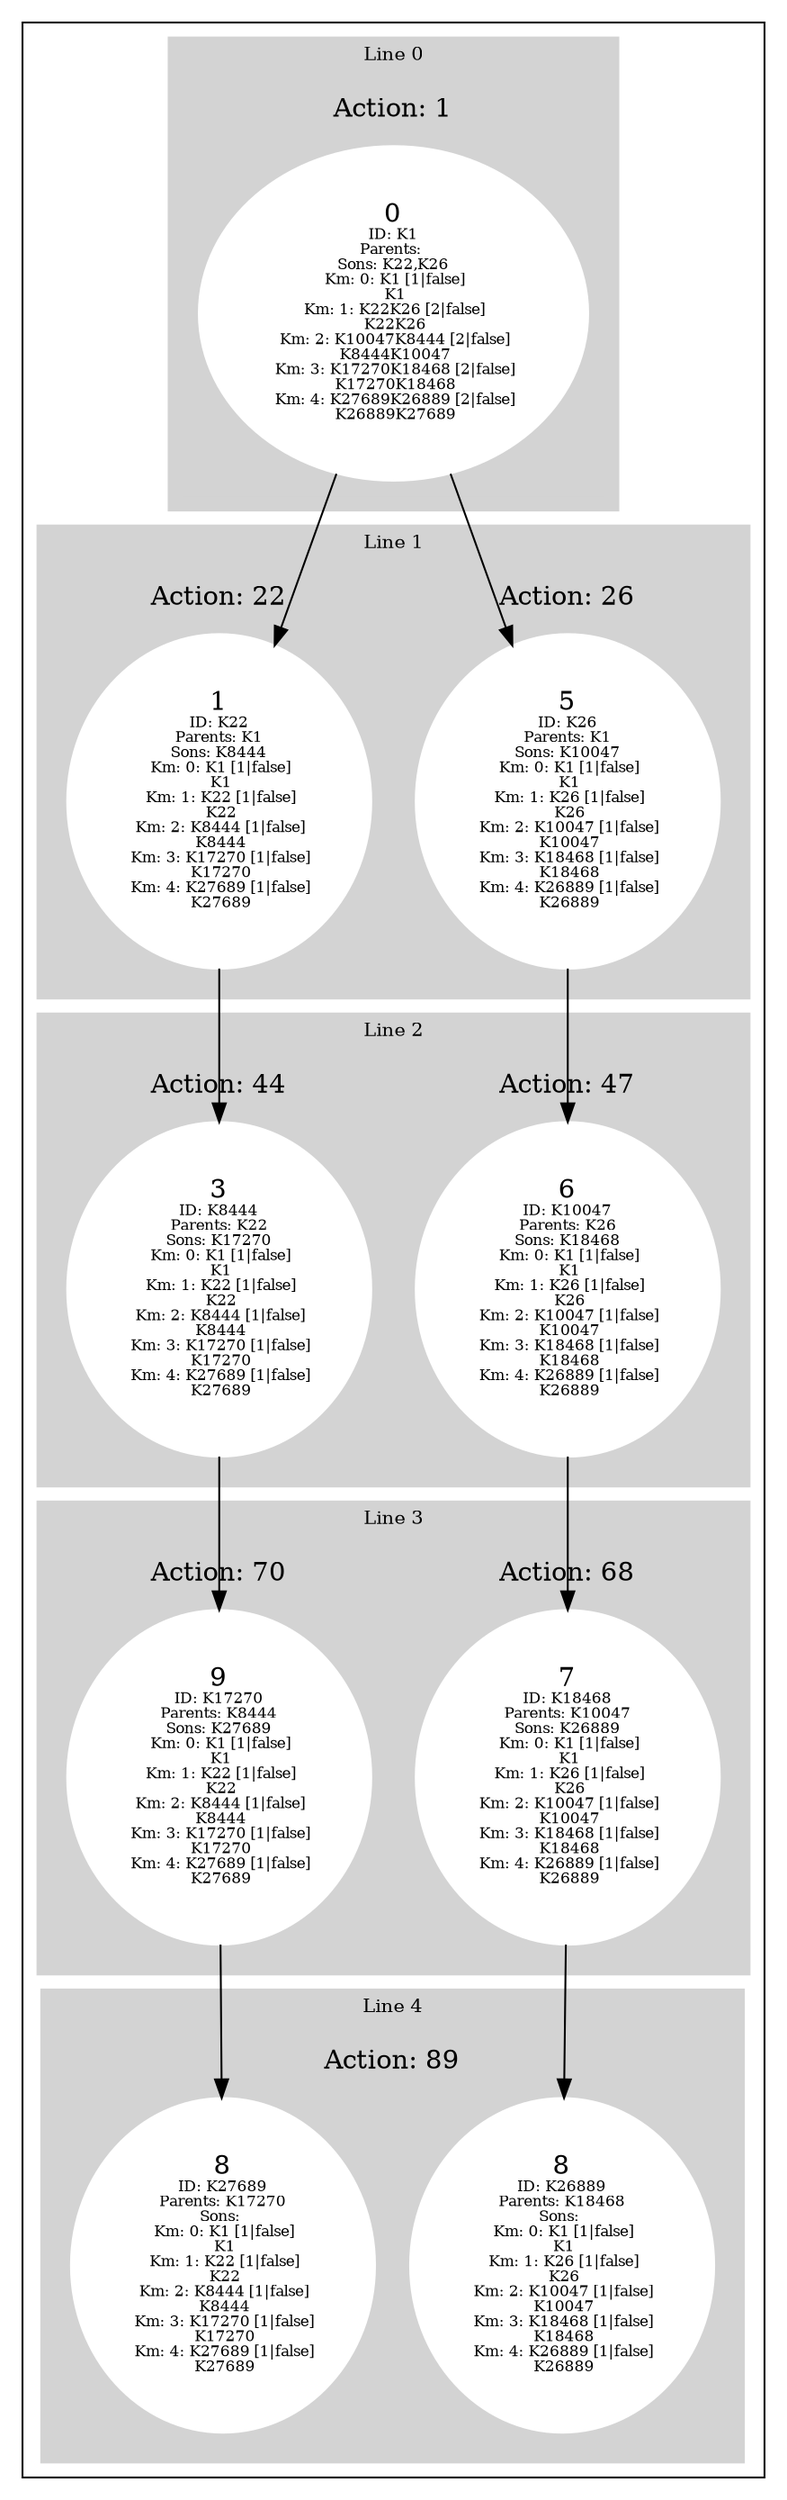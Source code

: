 digraph G {
subgraph cluster_info {
        subgraph cluster_0 {
        style=filled;
        color=lightgrey;
        node [style=filled,color=white];
        subgraph cluster_act_1 {
label = "Action: 1"step_K1 [label=<0<BR /><FONT POINT-SIZE="8">ID: K1</FONT><BR /><FONT POINT-SIZE="8">Parents: </FONT><BR /><FONT POINT-SIZE="8">Sons: K22,K26</FONT><BR /><FONT POINT-SIZE="8"> Km: 0: K1 [1|false]<BR /> K1</FONT><BR /><FONT POINT-SIZE="8"> Km: 1: K22K26 [2|false]<BR /> K22K26</FONT><BR /><FONT POINT-SIZE="8"> Km: 2: K10047K8444 [2|false]<BR /> K8444K10047</FONT><BR /><FONT POINT-SIZE="8"> Km: 3: K17270K18468 [2|false]<BR /> K17270K18468</FONT><BR /><FONT POINT-SIZE="8"> Km: 4: K27689K26889 [2|false]<BR /> K26889K27689</FONT>>]
}

        fontsize="10"
        label = "Line 0";
        }

        subgraph cluster_4 {
        style=filled;
        color=lightgrey;
        node [style=filled,color=white];
        subgraph cluster_act_89 {
label = "Action: 89"step_K27689 [label=<8<BR /><FONT POINT-SIZE="8">ID: K27689</FONT><BR /><FONT POINT-SIZE="8">Parents: K17270</FONT><BR /><FONT POINT-SIZE="8">Sons: </FONT><BR /><FONT POINT-SIZE="8"> Km: 0: K1 [1|false]<BR /> K1</FONT><BR /><FONT POINT-SIZE="8"> Km: 1: K22 [1|false]<BR /> K22</FONT><BR /><FONT POINT-SIZE="8"> Km: 2: K8444 [1|false]<BR /> K8444</FONT><BR /><FONT POINT-SIZE="8"> Km: 3: K17270 [1|false]<BR /> K17270</FONT><BR /><FONT POINT-SIZE="8"> Km: 4: K27689 [1|false]<BR /> K27689</FONT>>]
step_K26889 [label=<8<BR /><FONT POINT-SIZE="8">ID: K26889</FONT><BR /><FONT POINT-SIZE="8">Parents: K18468</FONT><BR /><FONT POINT-SIZE="8">Sons: </FONT><BR /><FONT POINT-SIZE="8"> Km: 0: K1 [1|false]<BR /> K1</FONT><BR /><FONT POINT-SIZE="8"> Km: 1: K26 [1|false]<BR /> K26</FONT><BR /><FONT POINT-SIZE="8"> Km: 2: K10047 [1|false]<BR /> K10047</FONT><BR /><FONT POINT-SIZE="8"> Km: 3: K18468 [1|false]<BR /> K18468</FONT><BR /><FONT POINT-SIZE="8"> Km: 4: K26889 [1|false]<BR /> K26889</FONT>>]
}
subgraph cluster_act_89 {
label = "Action: 89"step_K27689 [label=<8<BR /><FONT POINT-SIZE="8">ID: K27689</FONT><BR /><FONT POINT-SIZE="8">Parents: K17270</FONT><BR /><FONT POINT-SIZE="8">Sons: </FONT><BR /><FONT POINT-SIZE="8"> Km: 0: K1 [1|false]<BR /> K1</FONT><BR /><FONT POINT-SIZE="8"> Km: 1: K22 [1|false]<BR /> K22</FONT><BR /><FONT POINT-SIZE="8"> Km: 2: K8444 [1|false]<BR /> K8444</FONT><BR /><FONT POINT-SIZE="8"> Km: 3: K17270 [1|false]<BR /> K17270</FONT><BR /><FONT POINT-SIZE="8"> Km: 4: K27689 [1|false]<BR /> K27689</FONT>>]
step_K26889 [label=<8<BR /><FONT POINT-SIZE="8">ID: K26889</FONT><BR /><FONT POINT-SIZE="8">Parents: K18468</FONT><BR /><FONT POINT-SIZE="8">Sons: </FONT><BR /><FONT POINT-SIZE="8"> Km: 0: K1 [1|false]<BR /> K1</FONT><BR /><FONT POINT-SIZE="8"> Km: 1: K26 [1|false]<BR /> K26</FONT><BR /><FONT POINT-SIZE="8"> Km: 2: K10047 [1|false]<BR /> K10047</FONT><BR /><FONT POINT-SIZE="8"> Km: 3: K18468 [1|false]<BR /> K18468</FONT><BR /><FONT POINT-SIZE="8"> Km: 4: K26889 [1|false]<BR /> K26889</FONT>>]
}

        fontsize="10"
        label = "Line 4";
        }

        subgraph cluster_2 {
        style=filled;
        color=lightgrey;
        node [style=filled,color=white];
        subgraph cluster_act_47 {
label = "Action: 47"step_K10047 [label=<6<BR /><FONT POINT-SIZE="8">ID: K10047</FONT><BR /><FONT POINT-SIZE="8">Parents: K26</FONT><BR /><FONT POINT-SIZE="8">Sons: K18468</FONT><BR /><FONT POINT-SIZE="8"> Km: 0: K1 [1|false]<BR /> K1</FONT><BR /><FONT POINT-SIZE="8"> Km: 1: K26 [1|false]<BR /> K26</FONT><BR /><FONT POINT-SIZE="8"> Km: 2: K10047 [1|false]<BR /> K10047</FONT><BR /><FONT POINT-SIZE="8"> Km: 3: K18468 [1|false]<BR /> K18468</FONT><BR /><FONT POINT-SIZE="8"> Km: 4: K26889 [1|false]<BR /> K26889</FONT>>]
}
subgraph cluster_act_44 {
label = "Action: 44"step_K8444 [label=<3<BR /><FONT POINT-SIZE="8">ID: K8444</FONT><BR /><FONT POINT-SIZE="8">Parents: K22</FONT><BR /><FONT POINT-SIZE="8">Sons: K17270</FONT><BR /><FONT POINT-SIZE="8"> Km: 0: K1 [1|false]<BR /> K1</FONT><BR /><FONT POINT-SIZE="8"> Km: 1: K22 [1|false]<BR /> K22</FONT><BR /><FONT POINT-SIZE="8"> Km: 2: K8444 [1|false]<BR /> K8444</FONT><BR /><FONT POINT-SIZE="8"> Km: 3: K17270 [1|false]<BR /> K17270</FONT><BR /><FONT POINT-SIZE="8"> Km: 4: K27689 [1|false]<BR /> K27689</FONT>>]
}

        fontsize="10"
        label = "Line 2";
        }

        subgraph cluster_3 {
        style=filled;
        color=lightgrey;
        node [style=filled,color=white];
        subgraph cluster_act_70 {
label = "Action: 70"step_K17270 [label=<9<BR /><FONT POINT-SIZE="8">ID: K17270</FONT><BR /><FONT POINT-SIZE="8">Parents: K8444</FONT><BR /><FONT POINT-SIZE="8">Sons: K27689</FONT><BR /><FONT POINT-SIZE="8"> Km: 0: K1 [1|false]<BR /> K1</FONT><BR /><FONT POINT-SIZE="8"> Km: 1: K22 [1|false]<BR /> K22</FONT><BR /><FONT POINT-SIZE="8"> Km: 2: K8444 [1|false]<BR /> K8444</FONT><BR /><FONT POINT-SIZE="8"> Km: 3: K17270 [1|false]<BR /> K17270</FONT><BR /><FONT POINT-SIZE="8"> Km: 4: K27689 [1|false]<BR /> K27689</FONT>>]
}
subgraph cluster_act_68 {
label = "Action: 68"step_K18468 [label=<7<BR /><FONT POINT-SIZE="8">ID: K18468</FONT><BR /><FONT POINT-SIZE="8">Parents: K10047</FONT><BR /><FONT POINT-SIZE="8">Sons: K26889</FONT><BR /><FONT POINT-SIZE="8"> Km: 0: K1 [1|false]<BR /> K1</FONT><BR /><FONT POINT-SIZE="8"> Km: 1: K26 [1|false]<BR /> K26</FONT><BR /><FONT POINT-SIZE="8"> Km: 2: K10047 [1|false]<BR /> K10047</FONT><BR /><FONT POINT-SIZE="8"> Km: 3: K18468 [1|false]<BR /> K18468</FONT><BR /><FONT POINT-SIZE="8"> Km: 4: K26889 [1|false]<BR /> K26889</FONT>>]
}

        fontsize="10"
        label = "Line 3";
        }

        subgraph cluster_1 {
        style=filled;
        color=lightgrey;
        node [style=filled,color=white];
        subgraph cluster_act_22 {
label = "Action: 22"step_K22 [label=<1<BR /><FONT POINT-SIZE="8">ID: K22</FONT><BR /><FONT POINT-SIZE="8">Parents: K1</FONT><BR /><FONT POINT-SIZE="8">Sons: K8444</FONT><BR /><FONT POINT-SIZE="8"> Km: 0: K1 [1|false]<BR /> K1</FONT><BR /><FONT POINT-SIZE="8"> Km: 1: K22 [1|false]<BR /> K22</FONT><BR /><FONT POINT-SIZE="8"> Km: 2: K8444 [1|false]<BR /> K8444</FONT><BR /><FONT POINT-SIZE="8"> Km: 3: K17270 [1|false]<BR /> K17270</FONT><BR /><FONT POINT-SIZE="8"> Km: 4: K27689 [1|false]<BR /> K27689</FONT>>]
}
subgraph cluster_act_26 {
label = "Action: 26"step_K26 [label=<5<BR /><FONT POINT-SIZE="8">ID: K26</FONT><BR /><FONT POINT-SIZE="8">Parents: K1</FONT><BR /><FONT POINT-SIZE="8">Sons: K10047</FONT><BR /><FONT POINT-SIZE="8"> Km: 0: K1 [1|false]<BR /> K1</FONT><BR /><FONT POINT-SIZE="8"> Km: 1: K26 [1|false]<BR /> K26</FONT><BR /><FONT POINT-SIZE="8"> Km: 2: K10047 [1|false]<BR /> K10047</FONT><BR /><FONT POINT-SIZE="8"> Km: 3: K18468 [1|false]<BR /> K18468</FONT><BR /><FONT POINT-SIZE="8"> Km: 4: K26889 [1|false]<BR /> K26889</FONT>>]
}

        fontsize="10"
        label = "Line 1";
        }
step_K10047 -> step_K18468; 
step_K8444 -> step_K17270; 
step_K17270 -> step_K27689; 
step_K1 -> step_K22; 
step_K18468 -> step_K26889; 
step_K26 -> step_K10047; 
step_K22 -> step_K8444; 
step_K1 -> step_K26; 
}}